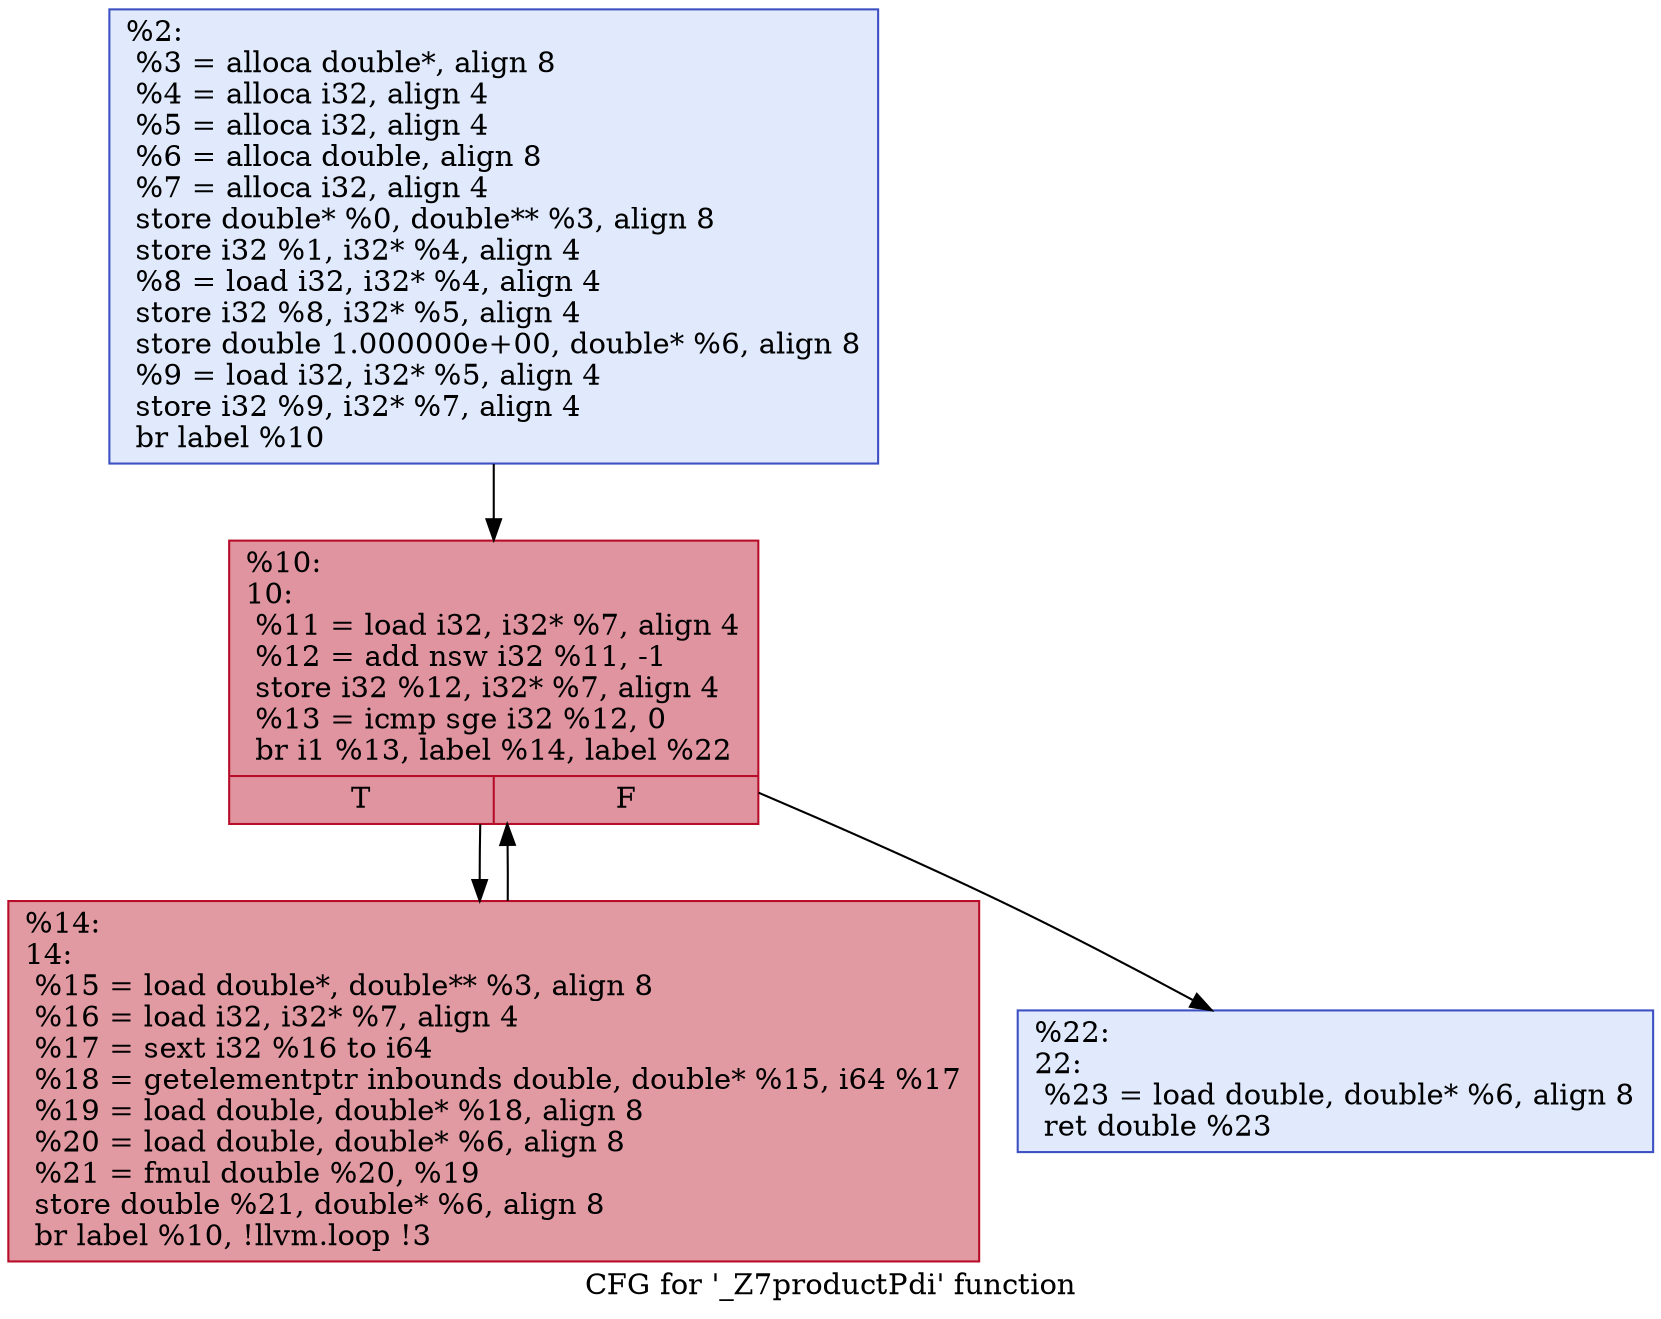 digraph "CFG for '_Z7productPdi' function" {
	label="CFG for '_Z7productPdi' function";

	1 [shape=record,color="#3d50c3ff", style=filled, fillcolor="#b9d0f970",label="{%2:\l  %3 = alloca double*, align 8\l  %4 = alloca i32, align 4\l  %5 = alloca i32, align 4\l  %6 = alloca double, align 8\l  %7 = alloca i32, align 4\l  store double* %0, double** %3, align 8\l  store i32 %1, i32* %4, align 4\l  %8 = load i32, i32* %4, align 4\l  store i32 %8, i32* %5, align 4\l  store double 1.000000e+00, double* %6, align 8\l  %9 = load i32, i32* %5, align 4\l  store i32 %9, i32* %7, align 4\l  br label %10\l}"];
	1 -> 2;
	2 [shape=record,color="#b70d28ff", style=filled, fillcolor="#b70d2870",label="{%10:\l10:                                               \l  %11 = load i32, i32* %7, align 4\l  %12 = add nsw i32 %11, -1\l  store i32 %12, i32* %7, align 4\l  %13 = icmp sge i32 %12, 0\l  br i1 %13, label %14, label %22\l|{<s0>T|<s1>F}}"];
	2 -> 3;
	2 -> 4;
	3 [shape=record,color="#b70d28ff", style=filled, fillcolor="#bb1b2c70",label="{%14:\l14:                                               \l  %15 = load double*, double** %3, align 8\l  %16 = load i32, i32* %7, align 4\l  %17 = sext i32 %16 to i64\l  %18 = getelementptr inbounds double, double* %15, i64 %17\l  %19 = load double, double* %18, align 8\l  %20 = load double, double* %6, align 8\l  %21 = fmul double %20, %19\l  store double %21, double* %6, align 8\l  br label %10, !llvm.loop !3\l}"];
	3 -> 2;
	4 [shape=record,color="#3d50c3ff", style=filled, fillcolor="#b9d0f970",label="{%22:\l22:                                               \l  %23 = load double, double* %6, align 8\l  ret double %23\l}"];
}
